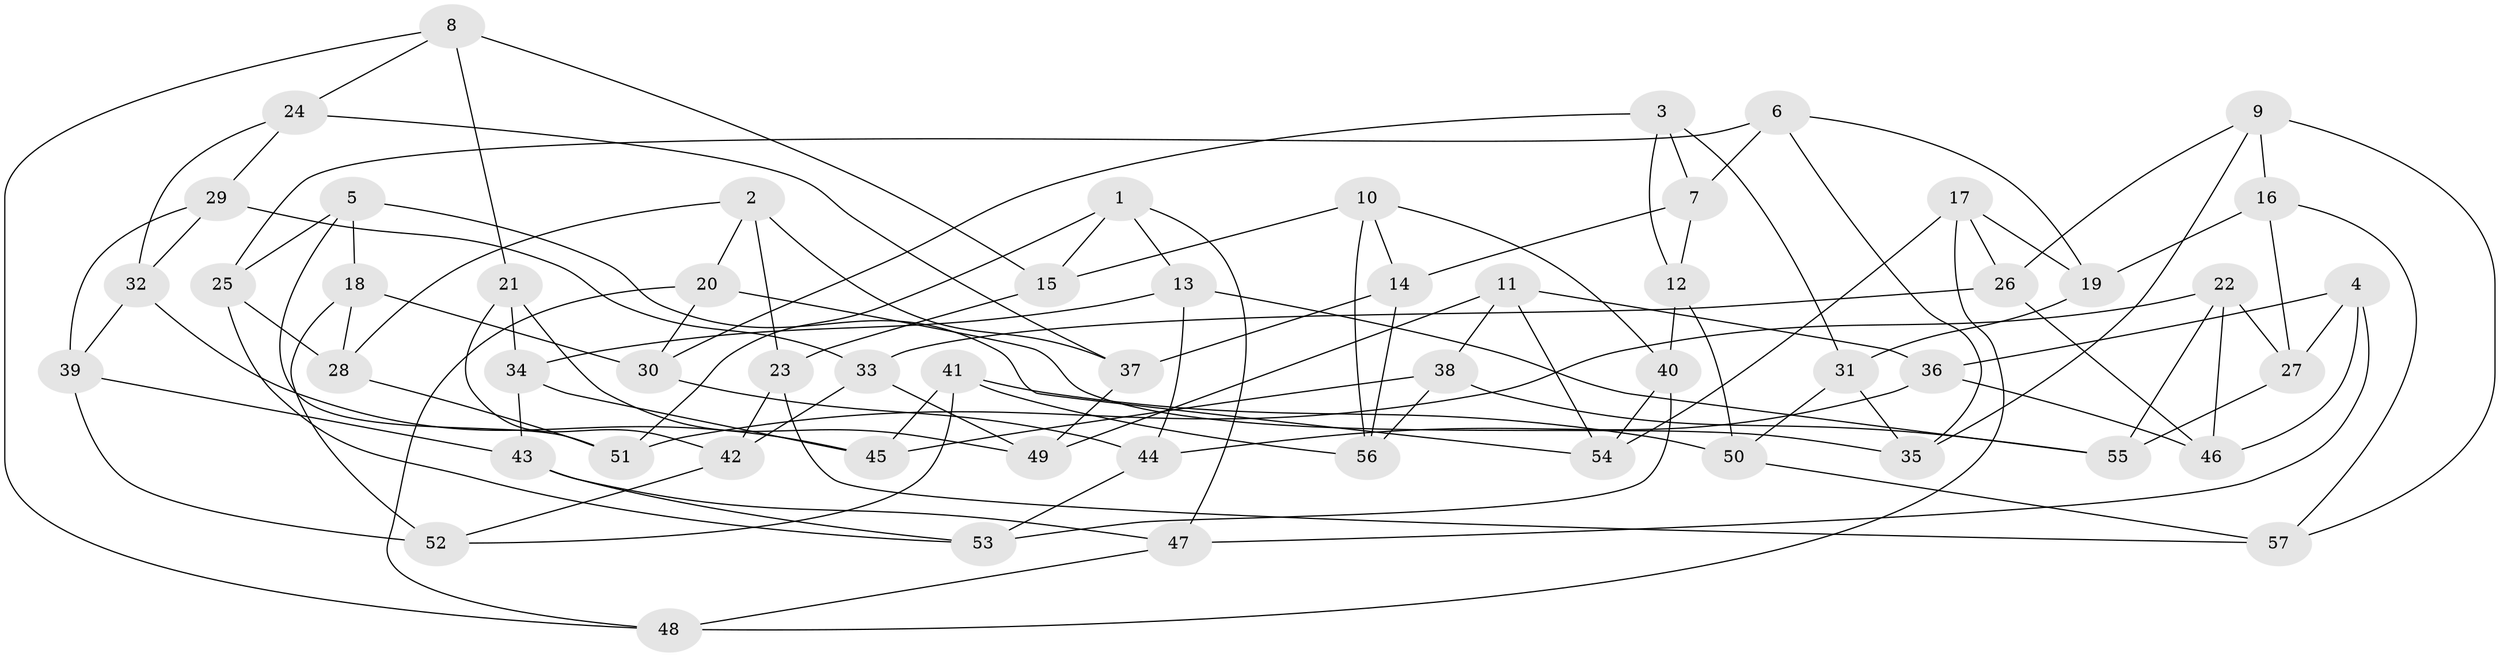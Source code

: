 // Generated by graph-tools (version 1.1) at 2025/37/03/09/25 02:37:54]
// undirected, 57 vertices, 114 edges
graph export_dot {
graph [start="1"]
  node [color=gray90,style=filled];
  1;
  2;
  3;
  4;
  5;
  6;
  7;
  8;
  9;
  10;
  11;
  12;
  13;
  14;
  15;
  16;
  17;
  18;
  19;
  20;
  21;
  22;
  23;
  24;
  25;
  26;
  27;
  28;
  29;
  30;
  31;
  32;
  33;
  34;
  35;
  36;
  37;
  38;
  39;
  40;
  41;
  42;
  43;
  44;
  45;
  46;
  47;
  48;
  49;
  50;
  51;
  52;
  53;
  54;
  55;
  56;
  57;
  1 -- 15;
  1 -- 13;
  1 -- 47;
  1 -- 51;
  2 -- 37;
  2 -- 28;
  2 -- 20;
  2 -- 23;
  3 -- 7;
  3 -- 30;
  3 -- 31;
  3 -- 12;
  4 -- 47;
  4 -- 46;
  4 -- 36;
  4 -- 27;
  5 -- 18;
  5 -- 25;
  5 -- 51;
  5 -- 54;
  6 -- 35;
  6 -- 25;
  6 -- 7;
  6 -- 19;
  7 -- 14;
  7 -- 12;
  8 -- 21;
  8 -- 48;
  8 -- 24;
  8 -- 15;
  9 -- 57;
  9 -- 26;
  9 -- 16;
  9 -- 35;
  10 -- 15;
  10 -- 56;
  10 -- 14;
  10 -- 40;
  11 -- 49;
  11 -- 54;
  11 -- 36;
  11 -- 38;
  12 -- 50;
  12 -- 40;
  13 -- 34;
  13 -- 44;
  13 -- 55;
  14 -- 37;
  14 -- 56;
  15 -- 23;
  16 -- 57;
  16 -- 27;
  16 -- 19;
  17 -- 48;
  17 -- 26;
  17 -- 19;
  17 -- 54;
  18 -- 52;
  18 -- 28;
  18 -- 30;
  19 -- 31;
  20 -- 48;
  20 -- 35;
  20 -- 30;
  21 -- 34;
  21 -- 49;
  21 -- 42;
  22 -- 55;
  22 -- 27;
  22 -- 51;
  22 -- 46;
  23 -- 57;
  23 -- 42;
  24 -- 32;
  24 -- 29;
  24 -- 37;
  25 -- 53;
  25 -- 28;
  26 -- 33;
  26 -- 46;
  27 -- 55;
  28 -- 51;
  29 -- 33;
  29 -- 39;
  29 -- 32;
  30 -- 44;
  31 -- 35;
  31 -- 50;
  32 -- 39;
  32 -- 45;
  33 -- 49;
  33 -- 42;
  34 -- 43;
  34 -- 45;
  36 -- 46;
  36 -- 44;
  37 -- 49;
  38 -- 45;
  38 -- 55;
  38 -- 56;
  39 -- 52;
  39 -- 43;
  40 -- 54;
  40 -- 53;
  41 -- 45;
  41 -- 56;
  41 -- 50;
  41 -- 52;
  42 -- 52;
  43 -- 47;
  43 -- 53;
  44 -- 53;
  47 -- 48;
  50 -- 57;
}
